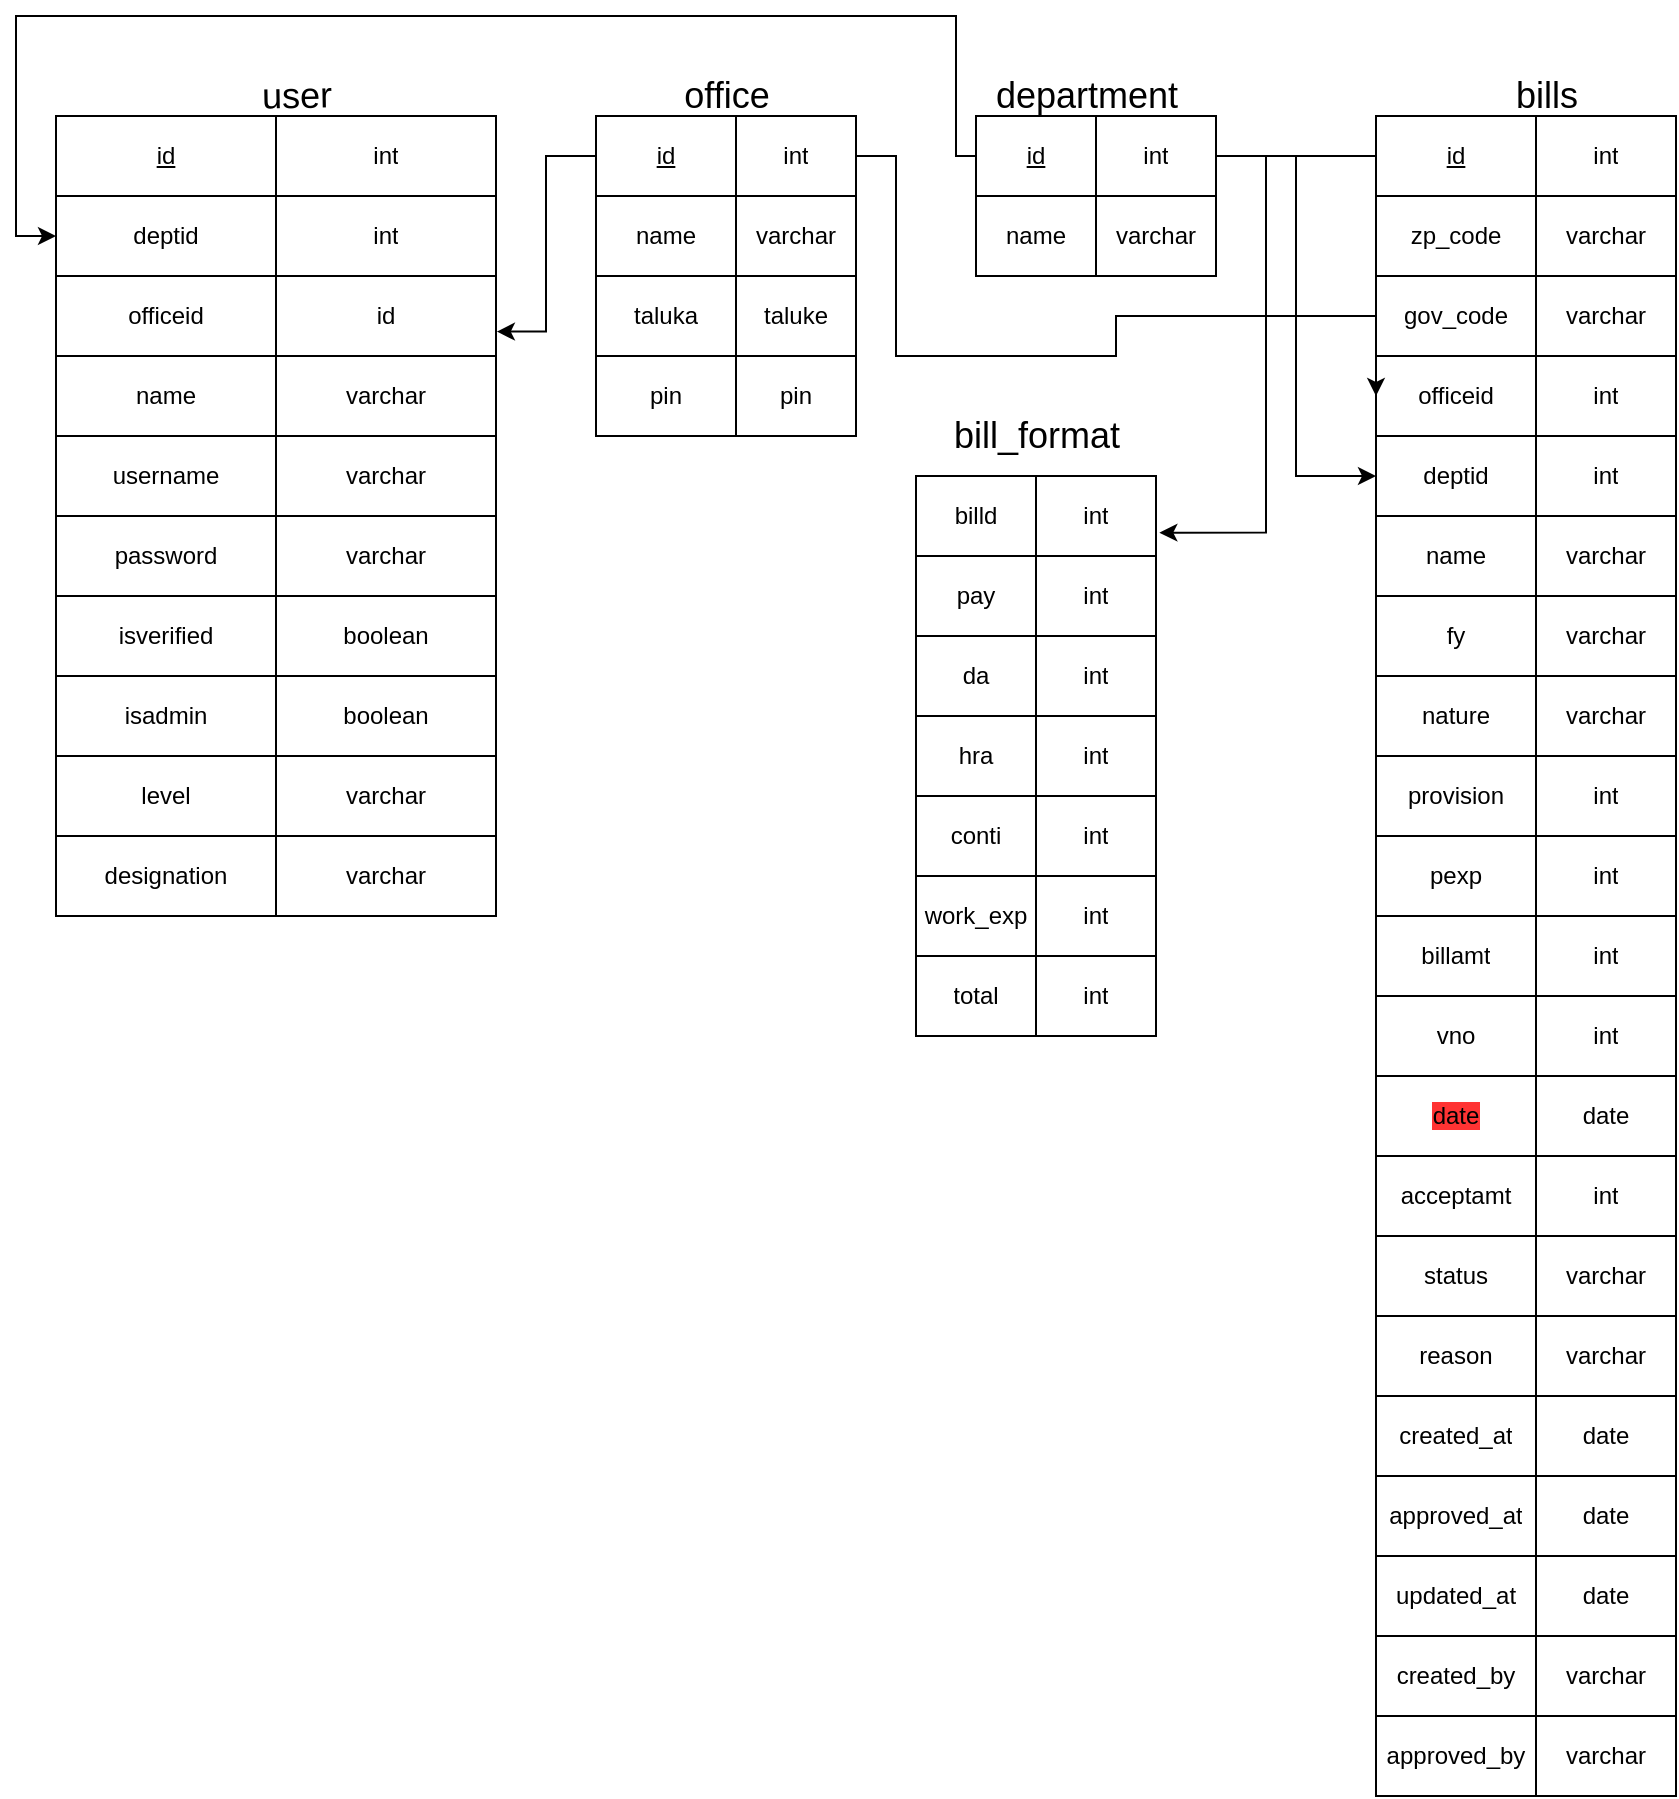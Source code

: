 <mxfile>
    <diagram id="YVSR95UpvwReCswUv3WG" name="Page-1">
        <mxGraphModel dx="1685" dy="1537" grid="1" gridSize="10" guides="1" tooltips="1" connect="1" arrows="1" fold="1" page="1" pageScale="1" pageWidth="850" pageHeight="1100" math="0" shadow="0">
            <root>
                <mxCell id="0"/>
                <mxCell id="1" parent="0"/>
                <mxCell id="zT0m9KXt71LDKq0_06r3-27" value="" style="shape=table;html=1;whiteSpace=wrap;startSize=0;container=1;collapsible=0;childLayout=tableLayout;" parent="1" vertex="1">
                    <mxGeometry x="20" y="-40" width="220" height="400" as="geometry"/>
                </mxCell>
                <mxCell id="zT0m9KXt71LDKq0_06r3-28" value="" style="shape=partialRectangle;html=1;whiteSpace=wrap;collapsible=0;dropTarget=0;pointerEvents=0;fillColor=none;top=0;left=0;bottom=0;right=0;points=[[0,0.5],[1,0.5]];portConstraint=eastwest;" parent="zT0m9KXt71LDKq0_06r3-27" vertex="1">
                    <mxGeometry width="220" height="40" as="geometry"/>
                </mxCell>
                <mxCell id="zT0m9KXt71LDKq0_06r3-29" value="&lt;font style=&quot;font-size: 12px&quot;&gt;&lt;u&gt;id&lt;/u&gt;&lt;/font&gt;" style="shape=partialRectangle;html=1;whiteSpace=wrap;connectable=0;overflow=hidden;fillColor=none;top=0;left=0;bottom=0;right=0;" parent="zT0m9KXt71LDKq0_06r3-28" vertex="1">
                    <mxGeometry width="110" height="40" as="geometry"/>
                </mxCell>
                <mxCell id="zT0m9KXt71LDKq0_06r3-30" value="int" style="shape=partialRectangle;html=1;whiteSpace=wrap;connectable=0;overflow=hidden;fillColor=none;top=0;left=0;bottom=0;right=0;" parent="zT0m9KXt71LDKq0_06r3-28" vertex="1">
                    <mxGeometry x="110" width="110" height="40" as="geometry"/>
                </mxCell>
                <mxCell id="zT0m9KXt71LDKq0_06r3-31" value="" style="shape=partialRectangle;html=1;whiteSpace=wrap;collapsible=0;dropTarget=0;pointerEvents=0;fillColor=none;top=0;left=0;bottom=0;right=0;points=[[0,0.5],[1,0.5]];portConstraint=eastwest;" parent="zT0m9KXt71LDKq0_06r3-27" vertex="1">
                    <mxGeometry y="40" width="220" height="40" as="geometry"/>
                </mxCell>
                <mxCell id="zT0m9KXt71LDKq0_06r3-32" value="deptid" style="shape=partialRectangle;html=1;whiteSpace=wrap;connectable=0;overflow=hidden;fillColor=none;top=0;left=0;bottom=0;right=0;" parent="zT0m9KXt71LDKq0_06r3-31" vertex="1">
                    <mxGeometry width="110" height="40" as="geometry"/>
                </mxCell>
                <mxCell id="zT0m9KXt71LDKq0_06r3-33" value="int" style="shape=partialRectangle;html=1;whiteSpace=wrap;connectable=0;overflow=hidden;fillColor=none;top=0;left=0;bottom=0;right=0;" parent="zT0m9KXt71LDKq0_06r3-31" vertex="1">
                    <mxGeometry x="110" width="110" height="40" as="geometry"/>
                </mxCell>
                <mxCell id="zT0m9KXt71LDKq0_06r3-34" value="" style="shape=partialRectangle;html=1;whiteSpace=wrap;collapsible=0;dropTarget=0;pointerEvents=0;fillColor=none;top=0;left=0;bottom=0;right=0;points=[[0,0.5],[1,0.5]];portConstraint=eastwest;" parent="zT0m9KXt71LDKq0_06r3-27" vertex="1">
                    <mxGeometry y="80" width="220" height="40" as="geometry"/>
                </mxCell>
                <mxCell id="zT0m9KXt71LDKq0_06r3-35" value="officeid" style="shape=partialRectangle;html=1;whiteSpace=wrap;connectable=0;overflow=hidden;fillColor=none;top=0;left=0;bottom=0;right=0;" parent="zT0m9KXt71LDKq0_06r3-34" vertex="1">
                    <mxGeometry width="110" height="40" as="geometry"/>
                </mxCell>
                <mxCell id="zT0m9KXt71LDKq0_06r3-36" value="id" style="shape=partialRectangle;html=1;whiteSpace=wrap;connectable=0;overflow=hidden;fillColor=none;top=0;left=0;bottom=0;right=0;" parent="zT0m9KXt71LDKq0_06r3-34" vertex="1">
                    <mxGeometry x="110" width="110" height="40" as="geometry"/>
                </mxCell>
                <mxCell id="zT0m9KXt71LDKq0_06r3-55" value="" style="shape=partialRectangle;html=1;whiteSpace=wrap;collapsible=0;dropTarget=0;pointerEvents=0;fillColor=none;top=0;left=0;bottom=0;right=0;points=[[0,0.5],[1,0.5]];portConstraint=eastwest;" parent="zT0m9KXt71LDKq0_06r3-27" vertex="1">
                    <mxGeometry y="120" width="220" height="40" as="geometry"/>
                </mxCell>
                <mxCell id="zT0m9KXt71LDKq0_06r3-56" value="name" style="shape=partialRectangle;html=1;whiteSpace=wrap;connectable=0;overflow=hidden;fillColor=none;top=0;left=0;bottom=0;right=0;" parent="zT0m9KXt71LDKq0_06r3-55" vertex="1">
                    <mxGeometry width="110" height="40" as="geometry"/>
                </mxCell>
                <mxCell id="zT0m9KXt71LDKq0_06r3-57" value="varchar" style="shape=partialRectangle;html=1;whiteSpace=wrap;connectable=0;overflow=hidden;fillColor=none;top=0;left=0;bottom=0;right=0;" parent="zT0m9KXt71LDKq0_06r3-55" vertex="1">
                    <mxGeometry x="110" width="110" height="40" as="geometry"/>
                </mxCell>
                <mxCell id="zT0m9KXt71LDKq0_06r3-37" value="" style="shape=partialRectangle;html=1;whiteSpace=wrap;collapsible=0;dropTarget=0;pointerEvents=0;fillColor=none;top=0;left=0;bottom=0;right=0;points=[[0,0.5],[1,0.5]];portConstraint=eastwest;" parent="zT0m9KXt71LDKq0_06r3-27" vertex="1">
                    <mxGeometry y="160" width="220" height="40" as="geometry"/>
                </mxCell>
                <mxCell id="zT0m9KXt71LDKq0_06r3-38" value="username" style="shape=partialRectangle;html=1;whiteSpace=wrap;connectable=0;overflow=hidden;fillColor=none;top=0;left=0;bottom=0;right=0;" parent="zT0m9KXt71LDKq0_06r3-37" vertex="1">
                    <mxGeometry width="110" height="40" as="geometry"/>
                </mxCell>
                <mxCell id="zT0m9KXt71LDKq0_06r3-39" value="varchar" style="shape=partialRectangle;html=1;whiteSpace=wrap;connectable=0;overflow=hidden;fillColor=none;top=0;left=0;bottom=0;right=0;" parent="zT0m9KXt71LDKq0_06r3-37" vertex="1">
                    <mxGeometry x="110" width="110" height="40" as="geometry"/>
                </mxCell>
                <mxCell id="zT0m9KXt71LDKq0_06r3-40" value="" style="shape=partialRectangle;html=1;whiteSpace=wrap;collapsible=0;dropTarget=0;pointerEvents=0;fillColor=none;top=0;left=0;bottom=0;right=0;points=[[0,0.5],[1,0.5]];portConstraint=eastwest;" parent="zT0m9KXt71LDKq0_06r3-27" vertex="1">
                    <mxGeometry y="200" width="220" height="40" as="geometry"/>
                </mxCell>
                <mxCell id="zT0m9KXt71LDKq0_06r3-41" value="password" style="shape=partialRectangle;html=1;whiteSpace=wrap;connectable=0;overflow=hidden;fillColor=none;top=0;left=0;bottom=0;right=0;" parent="zT0m9KXt71LDKq0_06r3-40" vertex="1">
                    <mxGeometry width="110" height="40" as="geometry"/>
                </mxCell>
                <mxCell id="zT0m9KXt71LDKq0_06r3-42" value="varchar" style="shape=partialRectangle;html=1;whiteSpace=wrap;connectable=0;overflow=hidden;fillColor=none;top=0;left=0;bottom=0;right=0;" parent="zT0m9KXt71LDKq0_06r3-40" vertex="1">
                    <mxGeometry x="110" width="110" height="40" as="geometry"/>
                </mxCell>
                <mxCell id="zT0m9KXt71LDKq0_06r3-43" value="" style="shape=partialRectangle;html=1;whiteSpace=wrap;collapsible=0;dropTarget=0;pointerEvents=0;fillColor=none;top=0;left=0;bottom=0;right=0;points=[[0,0.5],[1,0.5]];portConstraint=eastwest;" parent="zT0m9KXt71LDKq0_06r3-27" vertex="1">
                    <mxGeometry y="240" width="220" height="40" as="geometry"/>
                </mxCell>
                <mxCell id="zT0m9KXt71LDKq0_06r3-44" value="isverified" style="shape=partialRectangle;html=1;whiteSpace=wrap;connectable=0;overflow=hidden;fillColor=none;top=0;left=0;bottom=0;right=0;" parent="zT0m9KXt71LDKq0_06r3-43" vertex="1">
                    <mxGeometry width="110" height="40" as="geometry"/>
                </mxCell>
                <mxCell id="zT0m9KXt71LDKq0_06r3-45" value="boolean" style="shape=partialRectangle;html=1;whiteSpace=wrap;connectable=0;overflow=hidden;fillColor=none;top=0;left=0;bottom=0;right=0;" parent="zT0m9KXt71LDKq0_06r3-43" vertex="1">
                    <mxGeometry x="110" width="110" height="40" as="geometry"/>
                </mxCell>
                <mxCell id="zT0m9KXt71LDKq0_06r3-46" value="" style="shape=partialRectangle;html=1;whiteSpace=wrap;collapsible=0;dropTarget=0;pointerEvents=0;fillColor=none;top=0;left=0;bottom=0;right=0;points=[[0,0.5],[1,0.5]];portConstraint=eastwest;" parent="zT0m9KXt71LDKq0_06r3-27" vertex="1">
                    <mxGeometry y="280" width="220" height="40" as="geometry"/>
                </mxCell>
                <mxCell id="zT0m9KXt71LDKq0_06r3-47" value="isadmin" style="shape=partialRectangle;html=1;whiteSpace=wrap;connectable=0;overflow=hidden;fillColor=none;top=0;left=0;bottom=0;right=0;" parent="zT0m9KXt71LDKq0_06r3-46" vertex="1">
                    <mxGeometry width="110" height="40" as="geometry"/>
                </mxCell>
                <mxCell id="zT0m9KXt71LDKq0_06r3-48" value="boolean" style="shape=partialRectangle;html=1;whiteSpace=wrap;connectable=0;overflow=hidden;fillColor=none;top=0;left=0;bottom=0;right=0;" parent="zT0m9KXt71LDKq0_06r3-46" vertex="1">
                    <mxGeometry x="110" width="110" height="40" as="geometry"/>
                </mxCell>
                <mxCell id="zT0m9KXt71LDKq0_06r3-49" value="" style="shape=partialRectangle;html=1;whiteSpace=wrap;collapsible=0;dropTarget=0;pointerEvents=0;fillColor=none;top=0;left=0;bottom=0;right=0;points=[[0,0.5],[1,0.5]];portConstraint=eastwest;" parent="zT0m9KXt71LDKq0_06r3-27" vertex="1">
                    <mxGeometry y="320" width="220" height="40" as="geometry"/>
                </mxCell>
                <mxCell id="zT0m9KXt71LDKq0_06r3-50" value="level" style="shape=partialRectangle;html=1;whiteSpace=wrap;connectable=0;overflow=hidden;fillColor=none;top=0;left=0;bottom=0;right=0;" parent="zT0m9KXt71LDKq0_06r3-49" vertex="1">
                    <mxGeometry width="110" height="40" as="geometry"/>
                </mxCell>
                <mxCell id="zT0m9KXt71LDKq0_06r3-51" value="varchar" style="shape=partialRectangle;html=1;whiteSpace=wrap;connectable=0;overflow=hidden;fillColor=none;top=0;left=0;bottom=0;right=0;" parent="zT0m9KXt71LDKq0_06r3-49" vertex="1">
                    <mxGeometry x="110" width="110" height="40" as="geometry"/>
                </mxCell>
                <mxCell id="zT0m9KXt71LDKq0_06r3-52" value="" style="shape=partialRectangle;html=1;whiteSpace=wrap;collapsible=0;dropTarget=0;pointerEvents=0;fillColor=none;top=0;left=0;bottom=0;right=0;points=[[0,0.5],[1,0.5]];portConstraint=eastwest;" parent="zT0m9KXt71LDKq0_06r3-27" vertex="1">
                    <mxGeometry y="360" width="220" height="40" as="geometry"/>
                </mxCell>
                <mxCell id="zT0m9KXt71LDKq0_06r3-53" value="designation" style="shape=partialRectangle;html=1;whiteSpace=wrap;connectable=0;overflow=hidden;fillColor=none;top=0;left=0;bottom=0;right=0;" parent="zT0m9KXt71LDKq0_06r3-52" vertex="1">
                    <mxGeometry width="110" height="40" as="geometry"/>
                </mxCell>
                <mxCell id="zT0m9KXt71LDKq0_06r3-54" value="varchar" style="shape=partialRectangle;html=1;whiteSpace=wrap;connectable=0;overflow=hidden;fillColor=none;top=0;left=0;bottom=0;right=0;" parent="zT0m9KXt71LDKq0_06r3-52" vertex="1">
                    <mxGeometry x="110" width="110" height="40" as="geometry"/>
                </mxCell>
                <mxCell id="zT0m9KXt71LDKq0_06r3-64" value="&lt;font style=&quot;font-size: 18px&quot;&gt;user&lt;/font&gt;" style="text;html=1;align=center;verticalAlign=middle;resizable=0;points=[];autosize=1;strokeColor=none;rotation=-1;" parent="1" vertex="1">
                    <mxGeometry x="115" y="-60" width="50" height="20" as="geometry"/>
                </mxCell>
                <mxCell id="zT0m9KXt71LDKq0_06r3-66" value="" style="shape=table;html=1;whiteSpace=wrap;startSize=0;container=1;collapsible=0;childLayout=tableLayout;" parent="1" vertex="1">
                    <mxGeometry x="290" y="-40" width="130" height="160" as="geometry"/>
                </mxCell>
                <mxCell id="zT0m9KXt71LDKq0_06r3-67" value="" style="shape=partialRectangle;html=1;whiteSpace=wrap;collapsible=0;dropTarget=0;pointerEvents=0;fillColor=none;top=0;left=0;bottom=0;right=0;points=[[0,0.5],[1,0.5]];portConstraint=eastwest;" parent="zT0m9KXt71LDKq0_06r3-66" vertex="1">
                    <mxGeometry width="130" height="40" as="geometry"/>
                </mxCell>
                <mxCell id="zT0m9KXt71LDKq0_06r3-68" value="&lt;u&gt;id&lt;/u&gt;" style="shape=partialRectangle;html=1;whiteSpace=wrap;connectable=0;overflow=hidden;fillColor=none;top=0;left=0;bottom=0;right=0;" parent="zT0m9KXt71LDKq0_06r3-67" vertex="1">
                    <mxGeometry width="70" height="40" as="geometry"/>
                </mxCell>
                <mxCell id="zT0m9KXt71LDKq0_06r3-69" value="int" style="shape=partialRectangle;html=1;whiteSpace=wrap;connectable=0;overflow=hidden;fillColor=none;top=0;left=0;bottom=0;right=0;" parent="zT0m9KXt71LDKq0_06r3-67" vertex="1">
                    <mxGeometry x="70" width="60" height="40" as="geometry"/>
                </mxCell>
                <mxCell id="zT0m9KXt71LDKq0_06r3-70" value="" style="shape=partialRectangle;html=1;whiteSpace=wrap;collapsible=0;dropTarget=0;pointerEvents=0;fillColor=none;top=0;left=0;bottom=0;right=0;points=[[0,0.5],[1,0.5]];portConstraint=eastwest;" parent="zT0m9KXt71LDKq0_06r3-66" vertex="1">
                    <mxGeometry y="40" width="130" height="40" as="geometry"/>
                </mxCell>
                <mxCell id="zT0m9KXt71LDKq0_06r3-71" value="name" style="shape=partialRectangle;html=1;whiteSpace=wrap;connectable=0;overflow=hidden;fillColor=none;top=0;left=0;bottom=0;right=0;" parent="zT0m9KXt71LDKq0_06r3-70" vertex="1">
                    <mxGeometry width="70" height="40" as="geometry"/>
                </mxCell>
                <mxCell id="zT0m9KXt71LDKq0_06r3-72" value="varchar" style="shape=partialRectangle;html=1;whiteSpace=wrap;connectable=0;overflow=hidden;fillColor=none;top=0;left=0;bottom=0;right=0;" parent="zT0m9KXt71LDKq0_06r3-70" vertex="1">
                    <mxGeometry x="70" width="60" height="40" as="geometry"/>
                </mxCell>
                <mxCell id="zT0m9KXt71LDKq0_06r3-73" value="" style="shape=partialRectangle;html=1;whiteSpace=wrap;collapsible=0;dropTarget=0;pointerEvents=0;fillColor=none;top=0;left=0;bottom=0;right=0;points=[[0,0.5],[1,0.5]];portConstraint=eastwest;" parent="zT0m9KXt71LDKq0_06r3-66" vertex="1">
                    <mxGeometry y="80" width="130" height="40" as="geometry"/>
                </mxCell>
                <mxCell id="zT0m9KXt71LDKq0_06r3-74" value="taluka" style="shape=partialRectangle;html=1;whiteSpace=wrap;connectable=0;overflow=hidden;fillColor=none;top=0;left=0;bottom=0;right=0;" parent="zT0m9KXt71LDKq0_06r3-73" vertex="1">
                    <mxGeometry width="70" height="40" as="geometry"/>
                </mxCell>
                <mxCell id="zT0m9KXt71LDKq0_06r3-75" value="taluke" style="shape=partialRectangle;html=1;whiteSpace=wrap;connectable=0;overflow=hidden;fillColor=none;top=0;left=0;bottom=0;right=0;" parent="zT0m9KXt71LDKq0_06r3-73" vertex="1">
                    <mxGeometry x="70" width="60" height="40" as="geometry"/>
                </mxCell>
                <mxCell id="zT0m9KXt71LDKq0_06r3-76" value="" style="shape=partialRectangle;html=1;whiteSpace=wrap;collapsible=0;dropTarget=0;pointerEvents=0;fillColor=none;top=0;left=0;bottom=0;right=0;points=[[0,0.5],[1,0.5]];portConstraint=eastwest;" parent="zT0m9KXt71LDKq0_06r3-66" vertex="1">
                    <mxGeometry y="120" width="130" height="40" as="geometry"/>
                </mxCell>
                <mxCell id="zT0m9KXt71LDKq0_06r3-77" value="pin" style="shape=partialRectangle;html=1;whiteSpace=wrap;connectable=0;overflow=hidden;fillColor=none;top=0;left=0;bottom=0;right=0;" parent="zT0m9KXt71LDKq0_06r3-76" vertex="1">
                    <mxGeometry width="70" height="40" as="geometry"/>
                </mxCell>
                <mxCell id="zT0m9KXt71LDKq0_06r3-78" value="pin" style="shape=partialRectangle;html=1;whiteSpace=wrap;connectable=0;overflow=hidden;fillColor=none;top=0;left=0;bottom=0;right=0;" parent="zT0m9KXt71LDKq0_06r3-76" vertex="1">
                    <mxGeometry x="70" width="60" height="40" as="geometry"/>
                </mxCell>
                <mxCell id="zT0m9KXt71LDKq0_06r3-79" value="&lt;font style=&quot;font-size: 18px&quot;&gt;office&lt;/font&gt;" style="text;html=1;align=center;verticalAlign=middle;resizable=0;points=[];autosize=1;strokeColor=none;" parent="1" vertex="1">
                    <mxGeometry x="325" y="-60" width="60" height="20" as="geometry"/>
                </mxCell>
                <mxCell id="zT0m9KXt71LDKq0_06r3-80" value="" style="shape=table;html=1;whiteSpace=wrap;startSize=0;container=1;collapsible=0;childLayout=tableLayout;" parent="1" vertex="1">
                    <mxGeometry x="480" y="-40" width="120" height="80" as="geometry"/>
                </mxCell>
                <mxCell id="zT0m9KXt71LDKq0_06r3-81" value="" style="shape=partialRectangle;html=1;whiteSpace=wrap;collapsible=0;dropTarget=0;pointerEvents=0;fillColor=none;top=0;left=0;bottom=0;right=0;points=[[0,0.5],[1,0.5]];portConstraint=eastwest;" parent="zT0m9KXt71LDKq0_06r3-80" vertex="1">
                    <mxGeometry width="120" height="40" as="geometry"/>
                </mxCell>
                <mxCell id="zT0m9KXt71LDKq0_06r3-82" value="&lt;u&gt;id&lt;/u&gt;" style="shape=partialRectangle;html=1;whiteSpace=wrap;connectable=0;overflow=hidden;fillColor=none;top=0;left=0;bottom=0;right=0;" parent="zT0m9KXt71LDKq0_06r3-81" vertex="1">
                    <mxGeometry width="60" height="40" as="geometry"/>
                </mxCell>
                <mxCell id="zT0m9KXt71LDKq0_06r3-83" value="int" style="shape=partialRectangle;html=1;whiteSpace=wrap;connectable=0;overflow=hidden;fillColor=none;top=0;left=0;bottom=0;right=0;" parent="zT0m9KXt71LDKq0_06r3-81" vertex="1">
                    <mxGeometry x="60" width="60" height="40" as="geometry"/>
                </mxCell>
                <mxCell id="zT0m9KXt71LDKq0_06r3-84" value="" style="shape=partialRectangle;html=1;whiteSpace=wrap;collapsible=0;dropTarget=0;pointerEvents=0;fillColor=none;top=0;left=0;bottom=0;right=0;points=[[0,0.5],[1,0.5]];portConstraint=eastwest;" parent="zT0m9KXt71LDKq0_06r3-80" vertex="1">
                    <mxGeometry y="40" width="120" height="40" as="geometry"/>
                </mxCell>
                <mxCell id="zT0m9KXt71LDKq0_06r3-85" value="name" style="shape=partialRectangle;html=1;whiteSpace=wrap;connectable=0;overflow=hidden;fillColor=none;top=0;left=0;bottom=0;right=0;" parent="zT0m9KXt71LDKq0_06r3-84" vertex="1">
                    <mxGeometry width="60" height="40" as="geometry"/>
                </mxCell>
                <mxCell id="zT0m9KXt71LDKq0_06r3-86" value="varchar" style="shape=partialRectangle;html=1;whiteSpace=wrap;connectable=0;overflow=hidden;fillColor=none;top=0;left=0;bottom=0;right=0;" parent="zT0m9KXt71LDKq0_06r3-84" vertex="1">
                    <mxGeometry x="60" width="60" height="40" as="geometry"/>
                </mxCell>
                <mxCell id="zT0m9KXt71LDKq0_06r3-93" value="&lt;font style=&quot;font-size: 18px&quot;&gt;department&lt;/font&gt;" style="text;html=1;align=center;verticalAlign=middle;resizable=0;points=[];autosize=1;strokeColor=none;" parent="1" vertex="1">
                    <mxGeometry x="480" y="-60" width="110" height="20" as="geometry"/>
                </mxCell>
                <mxCell id="zT0m9KXt71LDKq0_06r3-94" value="" style="shape=table;html=1;whiteSpace=wrap;startSize=0;container=1;collapsible=0;childLayout=tableLayout;" parent="1" vertex="1">
                    <mxGeometry x="680" y="-40" width="150" height="840" as="geometry"/>
                </mxCell>
                <mxCell id="zT0m9KXt71LDKq0_06r3-95" value="" style="shape=partialRectangle;html=1;whiteSpace=wrap;collapsible=0;dropTarget=0;pointerEvents=0;fillColor=none;top=0;left=0;bottom=0;right=0;points=[[0,0.5],[1,0.5]];portConstraint=eastwest;" parent="zT0m9KXt71LDKq0_06r3-94" vertex="1">
                    <mxGeometry width="150" height="40" as="geometry"/>
                </mxCell>
                <mxCell id="zT0m9KXt71LDKq0_06r3-96" value="&lt;u&gt;id&lt;/u&gt;" style="shape=partialRectangle;html=1;whiteSpace=wrap;connectable=0;overflow=hidden;fillColor=none;top=0;left=0;bottom=0;right=0;" parent="zT0m9KXt71LDKq0_06r3-95" vertex="1">
                    <mxGeometry width="80" height="40" as="geometry"/>
                </mxCell>
                <mxCell id="zT0m9KXt71LDKq0_06r3-97" value="int" style="shape=partialRectangle;html=1;whiteSpace=wrap;connectable=0;overflow=hidden;fillColor=none;top=0;left=0;bottom=0;right=0;" parent="zT0m9KXt71LDKq0_06r3-95" vertex="1">
                    <mxGeometry x="80" width="70" height="40" as="geometry"/>
                </mxCell>
                <mxCell id="2" value="" style="shape=partialRectangle;html=1;whiteSpace=wrap;collapsible=0;dropTarget=0;pointerEvents=0;fillColor=none;top=0;left=0;bottom=0;right=0;points=[[0,0.5],[1,0.5]];portConstraint=eastwest;" vertex="1" parent="zT0m9KXt71LDKq0_06r3-94">
                    <mxGeometry y="40" width="150" height="40" as="geometry"/>
                </mxCell>
                <mxCell id="3" value="zp_code" style="shape=partialRectangle;html=1;whiteSpace=wrap;connectable=0;overflow=hidden;fillColor=none;top=0;left=0;bottom=0;right=0;" vertex="1" parent="2">
                    <mxGeometry width="80" height="40" as="geometry"/>
                </mxCell>
                <mxCell id="4" value="varchar" style="shape=partialRectangle;html=1;whiteSpace=wrap;connectable=0;overflow=hidden;fillColor=none;top=0;left=0;bottom=0;right=0;" vertex="1" parent="2">
                    <mxGeometry x="80" width="70" height="40" as="geometry"/>
                </mxCell>
                <mxCell id="5" value="" style="shape=partialRectangle;html=1;whiteSpace=wrap;collapsible=0;dropTarget=0;pointerEvents=0;fillColor=none;top=0;left=0;bottom=0;right=0;points=[[0,0.5],[1,0.5]];portConstraint=eastwest;" vertex="1" parent="zT0m9KXt71LDKq0_06r3-94">
                    <mxGeometry y="80" width="150" height="40" as="geometry"/>
                </mxCell>
                <mxCell id="6" value="gov_code" style="shape=partialRectangle;html=1;whiteSpace=wrap;connectable=0;overflow=hidden;fillColor=none;top=0;left=0;bottom=0;right=0;" vertex="1" parent="5">
                    <mxGeometry width="80" height="40" as="geometry"/>
                </mxCell>
                <mxCell id="7" value="varchar" style="shape=partialRectangle;html=1;whiteSpace=wrap;connectable=0;overflow=hidden;fillColor=none;top=0;left=0;bottom=0;right=0;" vertex="1" parent="5">
                    <mxGeometry x="80" width="70" height="40" as="geometry"/>
                </mxCell>
                <mxCell id="zT0m9KXt71LDKq0_06r3-98" value="" style="shape=partialRectangle;html=1;whiteSpace=wrap;collapsible=0;dropTarget=0;pointerEvents=0;fillColor=none;top=0;left=0;bottom=0;right=0;points=[[0,0.5],[1,0.5]];portConstraint=eastwest;" parent="zT0m9KXt71LDKq0_06r3-94" vertex="1">
                    <mxGeometry y="120" width="150" height="40" as="geometry"/>
                </mxCell>
                <mxCell id="zT0m9KXt71LDKq0_06r3-99" value="officeid" style="shape=partialRectangle;html=1;whiteSpace=wrap;connectable=0;overflow=hidden;fillColor=none;top=0;left=0;bottom=0;right=0;" parent="zT0m9KXt71LDKq0_06r3-98" vertex="1">
                    <mxGeometry width="80" height="40" as="geometry"/>
                </mxCell>
                <mxCell id="zT0m9KXt71LDKq0_06r3-100" value="int" style="shape=partialRectangle;html=1;whiteSpace=wrap;connectable=0;overflow=hidden;fillColor=none;top=0;left=0;bottom=0;right=0;" parent="zT0m9KXt71LDKq0_06r3-98" vertex="1">
                    <mxGeometry x="80" width="70" height="40" as="geometry"/>
                </mxCell>
                <mxCell id="zT0m9KXt71LDKq0_06r3-101" value="" style="shape=partialRectangle;html=1;whiteSpace=wrap;collapsible=0;dropTarget=0;pointerEvents=0;fillColor=none;top=0;left=0;bottom=0;right=0;points=[[0,0.5],[1,0.5]];portConstraint=eastwest;" parent="zT0m9KXt71LDKq0_06r3-94" vertex="1">
                    <mxGeometry y="160" width="150" height="40" as="geometry"/>
                </mxCell>
                <mxCell id="zT0m9KXt71LDKq0_06r3-102" value="deptid" style="shape=partialRectangle;html=1;whiteSpace=wrap;connectable=0;overflow=hidden;fillColor=none;top=0;left=0;bottom=0;right=0;" parent="zT0m9KXt71LDKq0_06r3-101" vertex="1">
                    <mxGeometry width="80" height="40" as="geometry"/>
                </mxCell>
                <mxCell id="zT0m9KXt71LDKq0_06r3-103" value="int" style="shape=partialRectangle;html=1;whiteSpace=wrap;connectable=0;overflow=hidden;fillColor=none;top=0;left=0;bottom=0;right=0;" parent="zT0m9KXt71LDKq0_06r3-101" vertex="1">
                    <mxGeometry x="80" width="70" height="40" as="geometry"/>
                </mxCell>
                <mxCell id="zT0m9KXt71LDKq0_06r3-104" value="" style="shape=partialRectangle;html=1;whiteSpace=wrap;collapsible=0;dropTarget=0;pointerEvents=0;fillColor=none;top=0;left=0;bottom=0;right=0;points=[[0,0.5],[1,0.5]];portConstraint=eastwest;" parent="zT0m9KXt71LDKq0_06r3-94" vertex="1">
                    <mxGeometry y="200" width="150" height="40" as="geometry"/>
                </mxCell>
                <mxCell id="zT0m9KXt71LDKq0_06r3-105" value="name" style="shape=partialRectangle;html=1;whiteSpace=wrap;connectable=0;overflow=hidden;fillColor=none;top=0;left=0;bottom=0;right=0;" parent="zT0m9KXt71LDKq0_06r3-104" vertex="1">
                    <mxGeometry width="80" height="40" as="geometry"/>
                </mxCell>
                <mxCell id="zT0m9KXt71LDKq0_06r3-106" value="varchar" style="shape=partialRectangle;html=1;whiteSpace=wrap;connectable=0;overflow=hidden;fillColor=none;top=0;left=0;bottom=0;right=0;" parent="zT0m9KXt71LDKq0_06r3-104" vertex="1">
                    <mxGeometry x="80" width="70" height="40" as="geometry"/>
                </mxCell>
                <mxCell id="zT0m9KXt71LDKq0_06r3-107" value="" style="shape=partialRectangle;html=1;whiteSpace=wrap;collapsible=0;dropTarget=0;pointerEvents=0;fillColor=none;top=0;left=0;bottom=0;right=0;points=[[0,0.5],[1,0.5]];portConstraint=eastwest;" parent="zT0m9KXt71LDKq0_06r3-94" vertex="1">
                    <mxGeometry y="240" width="150" height="40" as="geometry"/>
                </mxCell>
                <mxCell id="zT0m9KXt71LDKq0_06r3-108" value="fy" style="shape=partialRectangle;html=1;whiteSpace=wrap;connectable=0;overflow=hidden;fillColor=none;top=0;left=0;bottom=0;right=0;" parent="zT0m9KXt71LDKq0_06r3-107" vertex="1">
                    <mxGeometry width="80" height="40" as="geometry"/>
                </mxCell>
                <mxCell id="zT0m9KXt71LDKq0_06r3-109" value="varchar" style="shape=partialRectangle;html=1;whiteSpace=wrap;connectable=0;overflow=hidden;fillColor=none;top=0;left=0;bottom=0;right=0;" parent="zT0m9KXt71LDKq0_06r3-107" vertex="1">
                    <mxGeometry x="80" width="70" height="40" as="geometry"/>
                </mxCell>
                <mxCell id="zT0m9KXt71LDKq0_06r3-110" value="" style="shape=partialRectangle;html=1;whiteSpace=wrap;collapsible=0;dropTarget=0;pointerEvents=0;fillColor=none;top=0;left=0;bottom=0;right=0;points=[[0,0.5],[1,0.5]];portConstraint=eastwest;" parent="zT0m9KXt71LDKq0_06r3-94" vertex="1">
                    <mxGeometry y="280" width="150" height="40" as="geometry"/>
                </mxCell>
                <mxCell id="zT0m9KXt71LDKq0_06r3-111" value="nature" style="shape=partialRectangle;html=1;whiteSpace=wrap;connectable=0;overflow=hidden;fillColor=none;top=0;left=0;bottom=0;right=0;" parent="zT0m9KXt71LDKq0_06r3-110" vertex="1">
                    <mxGeometry width="80" height="40" as="geometry"/>
                </mxCell>
                <mxCell id="zT0m9KXt71LDKq0_06r3-112" value="varchar" style="shape=partialRectangle;html=1;whiteSpace=wrap;connectable=0;overflow=hidden;fillColor=none;top=0;left=0;bottom=0;right=0;" parent="zT0m9KXt71LDKq0_06r3-110" vertex="1">
                    <mxGeometry x="80" width="70" height="40" as="geometry"/>
                </mxCell>
                <mxCell id="zT0m9KXt71LDKq0_06r3-116" value="" style="shape=partialRectangle;html=1;whiteSpace=wrap;collapsible=0;dropTarget=0;pointerEvents=0;fillColor=none;top=0;left=0;bottom=0;right=0;points=[[0,0.5],[1,0.5]];portConstraint=eastwest;" parent="zT0m9KXt71LDKq0_06r3-94" vertex="1">
                    <mxGeometry y="320" width="150" height="40" as="geometry"/>
                </mxCell>
                <UserObject label="provision" tooltip="ask how to enter amt like 10cr or whole amt" id="zT0m9KXt71LDKq0_06r3-117">
                    <mxCell style="shape=partialRectangle;html=1;whiteSpace=wrap;connectable=0;overflow=hidden;fillColor=none;top=0;left=0;bottom=0;right=0;" parent="zT0m9KXt71LDKq0_06r3-116" vertex="1">
                        <mxGeometry width="80" height="40" as="geometry"/>
                    </mxCell>
                </UserObject>
                <mxCell id="zT0m9KXt71LDKq0_06r3-118" value="int" style="shape=partialRectangle;html=1;whiteSpace=wrap;connectable=0;overflow=hidden;fillColor=none;top=0;left=0;bottom=0;right=0;" parent="zT0m9KXt71LDKq0_06r3-116" vertex="1">
                    <mxGeometry x="80" width="70" height="40" as="geometry"/>
                </mxCell>
                <mxCell id="zT0m9KXt71LDKq0_06r3-119" value="" style="shape=partialRectangle;html=1;whiteSpace=wrap;collapsible=0;dropTarget=0;pointerEvents=0;fillColor=none;top=0;left=0;bottom=0;right=0;points=[[0,0.5],[1,0.5]];portConstraint=eastwest;" parent="zT0m9KXt71LDKq0_06r3-94" vertex="1">
                    <mxGeometry y="360" width="150" height="40" as="geometry"/>
                </mxCell>
                <mxCell id="zT0m9KXt71LDKq0_06r3-120" value="pexp" style="shape=partialRectangle;html=1;whiteSpace=wrap;connectable=0;overflow=hidden;fillColor=none;top=0;left=0;bottom=0;right=0;" parent="zT0m9KXt71LDKq0_06r3-119" vertex="1">
                    <mxGeometry width="80" height="40" as="geometry"/>
                </mxCell>
                <mxCell id="zT0m9KXt71LDKq0_06r3-121" value="int" style="shape=partialRectangle;html=1;whiteSpace=wrap;connectable=0;overflow=hidden;fillColor=none;top=0;left=0;bottom=0;right=0;" parent="zT0m9KXt71LDKq0_06r3-119" vertex="1">
                    <mxGeometry x="80" width="70" height="40" as="geometry"/>
                </mxCell>
                <mxCell id="zT0m9KXt71LDKq0_06r3-122" value="" style="shape=partialRectangle;html=1;whiteSpace=wrap;collapsible=0;dropTarget=0;pointerEvents=0;fillColor=none;top=0;left=0;bottom=0;right=0;points=[[0,0.5],[1,0.5]];portConstraint=eastwest;" parent="zT0m9KXt71LDKq0_06r3-94" vertex="1">
                    <mxGeometry y="400" width="150" height="40" as="geometry"/>
                </mxCell>
                <UserObject label="billamt" tooltip="meaning" id="zT0m9KXt71LDKq0_06r3-123">
                    <mxCell style="shape=partialRectangle;html=1;whiteSpace=wrap;connectable=0;overflow=hidden;fillColor=none;top=0;left=0;bottom=0;right=0;" parent="zT0m9KXt71LDKq0_06r3-122" vertex="1">
                        <mxGeometry width="80" height="40" as="geometry"/>
                    </mxCell>
                </UserObject>
                <mxCell id="zT0m9KXt71LDKq0_06r3-124" value="int" style="shape=partialRectangle;html=1;whiteSpace=wrap;connectable=0;overflow=hidden;fillColor=none;top=0;left=0;bottom=0;right=0;" parent="zT0m9KXt71LDKq0_06r3-122" vertex="1">
                    <mxGeometry x="80" width="70" height="40" as="geometry"/>
                </mxCell>
                <mxCell id="zT0m9KXt71LDKq0_06r3-128" value="" style="shape=partialRectangle;html=1;whiteSpace=wrap;collapsible=0;dropTarget=0;pointerEvents=0;fillColor=none;top=0;left=0;bottom=0;right=0;points=[[0,0.5],[1,0.5]];portConstraint=eastwest;" parent="zT0m9KXt71LDKq0_06r3-94" vertex="1">
                    <mxGeometry y="440" width="150" height="40" as="geometry"/>
                </mxCell>
                <mxCell id="zT0m9KXt71LDKq0_06r3-129" value="vno" style="shape=partialRectangle;html=1;whiteSpace=wrap;connectable=0;overflow=hidden;fillColor=none;top=0;left=0;bottom=0;right=0;" parent="zT0m9KXt71LDKq0_06r3-128" vertex="1">
                    <mxGeometry width="80" height="40" as="geometry"/>
                </mxCell>
                <mxCell id="zT0m9KXt71LDKq0_06r3-130" value="int" style="shape=partialRectangle;html=1;whiteSpace=wrap;connectable=0;overflow=hidden;fillColor=none;top=0;left=0;bottom=0;right=0;" parent="zT0m9KXt71LDKq0_06r3-128" vertex="1">
                    <mxGeometry x="80" width="70" height="40" as="geometry"/>
                </mxCell>
                <mxCell id="zT0m9KXt71LDKq0_06r3-131" value="" style="shape=partialRectangle;html=1;whiteSpace=wrap;collapsible=0;dropTarget=0;pointerEvents=0;fillColor=none;top=0;left=0;bottom=0;right=0;points=[[0,0.5],[1,0.5]];portConstraint=eastwest;" parent="zT0m9KXt71LDKq0_06r3-94" vertex="1">
                    <mxGeometry y="480" width="150" height="40" as="geometry"/>
                </mxCell>
                <UserObject label="&lt;span style=&quot;background-color: rgb(255 , 51 , 51)&quot;&gt;date&lt;/span&gt;" tooltip="what is it after approval entry field" id="zT0m9KXt71LDKq0_06r3-132">
                    <mxCell style="shape=partialRectangle;html=1;whiteSpace=wrap;connectable=0;overflow=hidden;fillColor=none;top=0;left=0;bottom=0;right=0;" parent="zT0m9KXt71LDKq0_06r3-131" vertex="1">
                        <mxGeometry width="80" height="40" as="geometry"/>
                    </mxCell>
                </UserObject>
                <mxCell id="zT0m9KXt71LDKq0_06r3-133" value="date" style="shape=partialRectangle;html=1;whiteSpace=wrap;connectable=0;overflow=hidden;fillColor=none;top=0;left=0;bottom=0;right=0;" parent="zT0m9KXt71LDKq0_06r3-131" vertex="1">
                    <mxGeometry x="80" width="70" height="40" as="geometry"/>
                </mxCell>
                <mxCell id="zT0m9KXt71LDKq0_06r3-134" value="" style="shape=partialRectangle;html=1;whiteSpace=wrap;collapsible=0;dropTarget=0;pointerEvents=0;fillColor=none;top=0;left=0;bottom=0;right=0;points=[[0,0.5],[1,0.5]];portConstraint=eastwest;" parent="zT0m9KXt71LDKq0_06r3-94" vertex="1">
                    <mxGeometry y="520" width="150" height="40" as="geometry"/>
                </mxCell>
                <mxCell id="zT0m9KXt71LDKq0_06r3-135" value="acceptamt" style="shape=partialRectangle;html=1;whiteSpace=wrap;connectable=0;overflow=hidden;fillColor=none;top=0;left=0;bottom=0;right=0;" parent="zT0m9KXt71LDKq0_06r3-134" vertex="1">
                    <mxGeometry width="80" height="40" as="geometry"/>
                </mxCell>
                <mxCell id="zT0m9KXt71LDKq0_06r3-136" value="int" style="shape=partialRectangle;html=1;whiteSpace=wrap;connectable=0;overflow=hidden;fillColor=none;top=0;left=0;bottom=0;right=0;" parent="zT0m9KXt71LDKq0_06r3-134" vertex="1">
                    <mxGeometry x="80" width="70" height="40" as="geometry"/>
                </mxCell>
                <mxCell id="zT0m9KXt71LDKq0_06r3-137" value="" style="shape=partialRectangle;html=1;whiteSpace=wrap;collapsible=0;dropTarget=0;pointerEvents=0;fillColor=none;top=0;left=0;bottom=0;right=0;points=[[0,0.5],[1,0.5]];portConstraint=eastwest;" parent="zT0m9KXt71LDKq0_06r3-94" vertex="1">
                    <mxGeometry y="560" width="150" height="40" as="geometry"/>
                </mxCell>
                <mxCell id="zT0m9KXt71LDKq0_06r3-138" value="status" style="shape=partialRectangle;html=1;whiteSpace=wrap;connectable=0;overflow=hidden;fillColor=none;top=0;left=0;bottom=0;right=0;" parent="zT0m9KXt71LDKq0_06r3-137" vertex="1">
                    <mxGeometry width="80" height="40" as="geometry"/>
                </mxCell>
                <mxCell id="zT0m9KXt71LDKq0_06r3-139" value="varchar" style="shape=partialRectangle;html=1;whiteSpace=wrap;connectable=0;overflow=hidden;fillColor=none;top=0;left=0;bottom=0;right=0;" parent="zT0m9KXt71LDKq0_06r3-137" vertex="1">
                    <mxGeometry x="80" width="70" height="40" as="geometry"/>
                </mxCell>
                <mxCell id="zT0m9KXt71LDKq0_06r3-140" value="" style="shape=partialRectangle;html=1;whiteSpace=wrap;collapsible=0;dropTarget=0;pointerEvents=0;fillColor=none;top=0;left=0;bottom=0;right=0;points=[[0,0.5],[1,0.5]];portConstraint=eastwest;" parent="zT0m9KXt71LDKq0_06r3-94" vertex="1">
                    <mxGeometry y="600" width="150" height="40" as="geometry"/>
                </mxCell>
                <mxCell id="zT0m9KXt71LDKq0_06r3-141" value="reason" style="shape=partialRectangle;html=1;whiteSpace=wrap;connectable=0;overflow=hidden;fillColor=none;top=0;left=0;bottom=0;right=0;" parent="zT0m9KXt71LDKq0_06r3-140" vertex="1">
                    <mxGeometry width="80" height="40" as="geometry"/>
                </mxCell>
                <mxCell id="zT0m9KXt71LDKq0_06r3-142" value="varchar" style="shape=partialRectangle;html=1;whiteSpace=wrap;connectable=0;overflow=hidden;fillColor=none;top=0;left=0;bottom=0;right=0;" parent="zT0m9KXt71LDKq0_06r3-140" vertex="1">
                    <mxGeometry x="80" width="70" height="40" as="geometry"/>
                </mxCell>
                <mxCell id="zT0m9KXt71LDKq0_06r3-143" value="" style="shape=partialRectangle;html=1;whiteSpace=wrap;collapsible=0;dropTarget=0;pointerEvents=0;fillColor=none;top=0;left=0;bottom=0;right=0;points=[[0,0.5],[1,0.5]];portConstraint=eastwest;" parent="zT0m9KXt71LDKq0_06r3-94" vertex="1">
                    <mxGeometry y="640" width="150" height="40" as="geometry"/>
                </mxCell>
                <mxCell id="zT0m9KXt71LDKq0_06r3-144" value="created_at" style="shape=partialRectangle;html=1;whiteSpace=wrap;connectable=0;overflow=hidden;fillColor=none;top=0;left=0;bottom=0;right=0;" parent="zT0m9KXt71LDKq0_06r3-143" vertex="1">
                    <mxGeometry width="80" height="40" as="geometry"/>
                </mxCell>
                <mxCell id="zT0m9KXt71LDKq0_06r3-145" value="date" style="shape=partialRectangle;html=1;whiteSpace=wrap;connectable=0;overflow=hidden;fillColor=none;top=0;left=0;bottom=0;right=0;" parent="zT0m9KXt71LDKq0_06r3-143" vertex="1">
                    <mxGeometry x="80" width="70" height="40" as="geometry"/>
                </mxCell>
                <mxCell id="zT0m9KXt71LDKq0_06r3-146" value="" style="shape=partialRectangle;html=1;whiteSpace=wrap;collapsible=0;dropTarget=0;pointerEvents=0;fillColor=none;top=0;left=0;bottom=0;right=0;points=[[0,0.5],[1,0.5]];portConstraint=eastwest;" parent="zT0m9KXt71LDKq0_06r3-94" vertex="1">
                    <mxGeometry y="680" width="150" height="40" as="geometry"/>
                </mxCell>
                <mxCell id="zT0m9KXt71LDKq0_06r3-147" value="approved_at" style="shape=partialRectangle;html=1;whiteSpace=wrap;connectable=0;overflow=hidden;fillColor=none;top=0;left=0;bottom=0;right=0;" parent="zT0m9KXt71LDKq0_06r3-146" vertex="1">
                    <mxGeometry width="80" height="40" as="geometry"/>
                </mxCell>
                <mxCell id="zT0m9KXt71LDKq0_06r3-148" value="date" style="shape=partialRectangle;html=1;whiteSpace=wrap;connectable=0;overflow=hidden;fillColor=none;top=0;left=0;bottom=0;right=0;" parent="zT0m9KXt71LDKq0_06r3-146" vertex="1">
                    <mxGeometry x="80" width="70" height="40" as="geometry"/>
                </mxCell>
                <mxCell id="zT0m9KXt71LDKq0_06r3-374" value="" style="shape=partialRectangle;html=1;whiteSpace=wrap;collapsible=0;dropTarget=0;pointerEvents=0;fillColor=none;top=0;left=0;bottom=0;right=0;points=[[0,0.5],[1,0.5]];portConstraint=eastwest;" parent="zT0m9KXt71LDKq0_06r3-94" vertex="1">
                    <mxGeometry y="720" width="150" height="40" as="geometry"/>
                </mxCell>
                <mxCell id="zT0m9KXt71LDKq0_06r3-375" value="updated_at" style="shape=partialRectangle;html=1;whiteSpace=wrap;connectable=0;overflow=hidden;fillColor=none;top=0;left=0;bottom=0;right=0;" parent="zT0m9KXt71LDKq0_06r3-374" vertex="1">
                    <mxGeometry width="80" height="40" as="geometry"/>
                </mxCell>
                <mxCell id="zT0m9KXt71LDKq0_06r3-376" value="date" style="shape=partialRectangle;html=1;whiteSpace=wrap;connectable=0;overflow=hidden;fillColor=none;top=0;left=0;bottom=0;right=0;" parent="zT0m9KXt71LDKq0_06r3-374" vertex="1">
                    <mxGeometry x="80" width="70" height="40" as="geometry"/>
                </mxCell>
                <mxCell id="zT0m9KXt71LDKq0_06r3-377" value="" style="shape=partialRectangle;html=1;whiteSpace=wrap;collapsible=0;dropTarget=0;pointerEvents=0;fillColor=none;top=0;left=0;bottom=0;right=0;points=[[0,0.5],[1,0.5]];portConstraint=eastwest;" parent="zT0m9KXt71LDKq0_06r3-94" vertex="1">
                    <mxGeometry y="760" width="150" height="40" as="geometry"/>
                </mxCell>
                <mxCell id="zT0m9KXt71LDKq0_06r3-378" value="created_by" style="shape=partialRectangle;html=1;whiteSpace=wrap;connectable=0;overflow=hidden;fillColor=none;top=0;left=0;bottom=0;right=0;" parent="zT0m9KXt71LDKq0_06r3-377" vertex="1">
                    <mxGeometry width="80" height="40" as="geometry"/>
                </mxCell>
                <mxCell id="zT0m9KXt71LDKq0_06r3-379" value="varchar" style="shape=partialRectangle;html=1;whiteSpace=wrap;connectable=0;overflow=hidden;fillColor=none;top=0;left=0;bottom=0;right=0;" parent="zT0m9KXt71LDKq0_06r3-377" vertex="1">
                    <mxGeometry x="80" width="70" height="40" as="geometry"/>
                </mxCell>
                <mxCell id="zT0m9KXt71LDKq0_06r3-380" value="" style="shape=partialRectangle;html=1;whiteSpace=wrap;collapsible=0;dropTarget=0;pointerEvents=0;fillColor=none;top=0;left=0;bottom=0;right=0;points=[[0,0.5],[1,0.5]];portConstraint=eastwest;" parent="zT0m9KXt71LDKq0_06r3-94" vertex="1">
                    <mxGeometry y="800" width="150" height="40" as="geometry"/>
                </mxCell>
                <mxCell id="zT0m9KXt71LDKq0_06r3-381" value="approved_by" style="shape=partialRectangle;html=1;whiteSpace=wrap;connectable=0;overflow=hidden;fillColor=none;top=0;left=0;bottom=0;right=0;" parent="zT0m9KXt71LDKq0_06r3-380" vertex="1">
                    <mxGeometry width="80" height="40" as="geometry"/>
                </mxCell>
                <mxCell id="zT0m9KXt71LDKq0_06r3-382" value="varchar" style="shape=partialRectangle;html=1;whiteSpace=wrap;connectable=0;overflow=hidden;fillColor=none;top=0;left=0;bottom=0;right=0;" parent="zT0m9KXt71LDKq0_06r3-380" vertex="1">
                    <mxGeometry x="80" width="70" height="40" as="geometry"/>
                </mxCell>
                <mxCell id="zT0m9KXt71LDKq0_06r3-149" value="&lt;font style=&quot;font-size: 18px&quot;&gt;bills&lt;/font&gt;" style="text;html=1;align=center;verticalAlign=middle;resizable=0;points=[];autosize=1;strokeColor=none;" parent="1" vertex="1">
                    <mxGeometry x="740" y="-60" width="50" height="20" as="geometry"/>
                </mxCell>
                <mxCell id="zT0m9KXt71LDKq0_06r3-383" style="edgeStyle=orthogonalEdgeStyle;rounded=0;orthogonalLoop=1;jettySize=auto;html=1;entryX=0;entryY=0.5;entryDx=0;entryDy=0;" parent="1" source="zT0m9KXt71LDKq0_06r3-81" target="zT0m9KXt71LDKq0_06r3-101" edge="1">
                    <mxGeometry relative="1" as="geometry"/>
                </mxCell>
                <mxCell id="zT0m9KXt71LDKq0_06r3-384" style="edgeStyle=orthogonalEdgeStyle;rounded=0;orthogonalLoop=1;jettySize=auto;html=1;entryX=0;entryY=0.5;entryDx=0;entryDy=0;" parent="1" source="zT0m9KXt71LDKq0_06r3-67" target="zT0m9KXt71LDKq0_06r3-98" edge="1">
                    <mxGeometry relative="1" as="geometry">
                        <Array as="points">
                            <mxPoint x="440" y="-20"/>
                            <mxPoint x="440" y="80"/>
                            <mxPoint x="550" y="80"/>
                            <mxPoint x="550" y="60"/>
                        </Array>
                    </mxGeometry>
                </mxCell>
                <mxCell id="zT0m9KXt71LDKq0_06r3-385" style="edgeStyle=orthogonalEdgeStyle;rounded=0;orthogonalLoop=1;jettySize=auto;html=1;entryX=1.002;entryY=0.695;entryDx=0;entryDy=0;entryPerimeter=0;" parent="1" source="zT0m9KXt71LDKq0_06r3-67" target="zT0m9KXt71LDKq0_06r3-34" edge="1">
                    <mxGeometry relative="1" as="geometry"/>
                </mxCell>
                <mxCell id="zT0m9KXt71LDKq0_06r3-386" style="edgeStyle=orthogonalEdgeStyle;rounded=0;orthogonalLoop=1;jettySize=auto;html=1;entryX=0;entryY=0.5;entryDx=0;entryDy=0;" parent="1" source="zT0m9KXt71LDKq0_06r3-81" target="zT0m9KXt71LDKq0_06r3-31" edge="1">
                    <mxGeometry relative="1" as="geometry">
                        <Array as="points">
                            <mxPoint x="470" y="-20"/>
                            <mxPoint x="470" y="-90"/>
                            <mxPoint y="-90"/>
                            <mxPoint y="20"/>
                        </Array>
                    </mxGeometry>
                </mxCell>
                <mxCell id="8" value="" style="shape=table;html=1;whiteSpace=wrap;startSize=0;container=1;collapsible=0;childLayout=tableLayout;" vertex="1" parent="1">
                    <mxGeometry x="450" y="140" width="120" height="280" as="geometry"/>
                </mxCell>
                <mxCell id="9" value="" style="shape=partialRectangle;html=1;whiteSpace=wrap;collapsible=0;dropTarget=0;pointerEvents=0;fillColor=none;top=0;left=0;bottom=0;right=0;points=[[0,0.5],[1,0.5]];portConstraint=eastwest;" vertex="1" parent="8">
                    <mxGeometry width="120" height="40" as="geometry"/>
                </mxCell>
                <mxCell id="10" value="billd" style="shape=partialRectangle;html=1;whiteSpace=wrap;connectable=0;overflow=hidden;fillColor=none;top=0;left=0;bottom=0;right=0;" vertex="1" parent="9">
                    <mxGeometry width="60" height="40" as="geometry"/>
                </mxCell>
                <mxCell id="11" value="int" style="shape=partialRectangle;html=1;whiteSpace=wrap;connectable=0;overflow=hidden;fillColor=none;top=0;left=0;bottom=0;right=0;" vertex="1" parent="9">
                    <mxGeometry x="60" width="60" height="40" as="geometry"/>
                </mxCell>
                <mxCell id="12" value="" style="shape=partialRectangle;html=1;whiteSpace=wrap;collapsible=0;dropTarget=0;pointerEvents=0;fillColor=none;top=0;left=0;bottom=0;right=0;points=[[0,0.5],[1,0.5]];portConstraint=eastwest;" vertex="1" parent="8">
                    <mxGeometry y="40" width="120" height="40" as="geometry"/>
                </mxCell>
                <mxCell id="13" value="pay" style="shape=partialRectangle;html=1;whiteSpace=wrap;connectable=0;overflow=hidden;fillColor=none;top=0;left=0;bottom=0;right=0;" vertex="1" parent="12">
                    <mxGeometry width="60" height="40" as="geometry"/>
                </mxCell>
                <mxCell id="14" value="int" style="shape=partialRectangle;html=1;whiteSpace=wrap;connectable=0;overflow=hidden;fillColor=none;top=0;left=0;bottom=0;right=0;" vertex="1" parent="12">
                    <mxGeometry x="60" width="60" height="40" as="geometry"/>
                </mxCell>
                <mxCell id="15" value="" style="shape=partialRectangle;html=1;whiteSpace=wrap;collapsible=0;dropTarget=0;pointerEvents=0;fillColor=none;top=0;left=0;bottom=0;right=0;points=[[0,0.5],[1,0.5]];portConstraint=eastwest;" vertex="1" parent="8">
                    <mxGeometry y="80" width="120" height="40" as="geometry"/>
                </mxCell>
                <mxCell id="16" value="da" style="shape=partialRectangle;html=1;whiteSpace=wrap;connectable=0;overflow=hidden;fillColor=none;top=0;left=0;bottom=0;right=0;" vertex="1" parent="15">
                    <mxGeometry width="60" height="40" as="geometry"/>
                </mxCell>
                <mxCell id="17" value="int" style="shape=partialRectangle;html=1;whiteSpace=wrap;connectable=0;overflow=hidden;fillColor=none;top=0;left=0;bottom=0;right=0;" vertex="1" parent="15">
                    <mxGeometry x="60" width="60" height="40" as="geometry"/>
                </mxCell>
                <mxCell id="18" value="" style="shape=partialRectangle;html=1;whiteSpace=wrap;collapsible=0;dropTarget=0;pointerEvents=0;fillColor=none;top=0;left=0;bottom=0;right=0;points=[[0,0.5],[1,0.5]];portConstraint=eastwest;" vertex="1" parent="8">
                    <mxGeometry y="120" width="120" height="40" as="geometry"/>
                </mxCell>
                <mxCell id="19" value="hra" style="shape=partialRectangle;html=1;whiteSpace=wrap;connectable=0;overflow=hidden;fillColor=none;top=0;left=0;bottom=0;right=0;" vertex="1" parent="18">
                    <mxGeometry width="60" height="40" as="geometry"/>
                </mxCell>
                <mxCell id="20" value="int" style="shape=partialRectangle;html=1;whiteSpace=wrap;connectable=0;overflow=hidden;fillColor=none;top=0;left=0;bottom=0;right=0;" vertex="1" parent="18">
                    <mxGeometry x="60" width="60" height="40" as="geometry"/>
                </mxCell>
                <mxCell id="21" value="" style="shape=partialRectangle;html=1;whiteSpace=wrap;collapsible=0;dropTarget=0;pointerEvents=0;fillColor=none;top=0;left=0;bottom=0;right=0;points=[[0,0.5],[1,0.5]];portConstraint=eastwest;" vertex="1" parent="8">
                    <mxGeometry y="160" width="120" height="40" as="geometry"/>
                </mxCell>
                <mxCell id="22" value="conti" style="shape=partialRectangle;html=1;whiteSpace=wrap;connectable=0;overflow=hidden;fillColor=none;top=0;left=0;bottom=0;right=0;" vertex="1" parent="21">
                    <mxGeometry width="60" height="40" as="geometry"/>
                </mxCell>
                <mxCell id="23" value="int" style="shape=partialRectangle;html=1;whiteSpace=wrap;connectable=0;overflow=hidden;fillColor=none;top=0;left=0;bottom=0;right=0;" vertex="1" parent="21">
                    <mxGeometry x="60" width="60" height="40" as="geometry"/>
                </mxCell>
                <mxCell id="24" value="" style="shape=partialRectangle;html=1;whiteSpace=wrap;collapsible=0;dropTarget=0;pointerEvents=0;fillColor=none;top=0;left=0;bottom=0;right=0;points=[[0,0.5],[1,0.5]];portConstraint=eastwest;" vertex="1" parent="8">
                    <mxGeometry y="200" width="120" height="40" as="geometry"/>
                </mxCell>
                <mxCell id="25" value="work_exp" style="shape=partialRectangle;html=1;whiteSpace=wrap;connectable=0;overflow=hidden;fillColor=none;top=0;left=0;bottom=0;right=0;" vertex="1" parent="24">
                    <mxGeometry width="60" height="40" as="geometry"/>
                </mxCell>
                <mxCell id="26" value="int" style="shape=partialRectangle;html=1;whiteSpace=wrap;connectable=0;overflow=hidden;fillColor=none;top=0;left=0;bottom=0;right=0;" vertex="1" parent="24">
                    <mxGeometry x="60" width="60" height="40" as="geometry"/>
                </mxCell>
                <mxCell id="27" value="" style="shape=partialRectangle;html=1;whiteSpace=wrap;collapsible=0;dropTarget=0;pointerEvents=0;fillColor=none;top=0;left=0;bottom=0;right=0;points=[[0,0.5],[1,0.5]];portConstraint=eastwest;" vertex="1" parent="8">
                    <mxGeometry y="240" width="120" height="40" as="geometry"/>
                </mxCell>
                <mxCell id="28" value="total" style="shape=partialRectangle;html=1;whiteSpace=wrap;connectable=0;overflow=hidden;fillColor=none;top=0;left=0;bottom=0;right=0;" vertex="1" parent="27">
                    <mxGeometry width="60" height="40" as="geometry"/>
                </mxCell>
                <mxCell id="29" value="int" style="shape=partialRectangle;html=1;whiteSpace=wrap;connectable=0;overflow=hidden;fillColor=none;top=0;left=0;bottom=0;right=0;" vertex="1" parent="27">
                    <mxGeometry x="60" width="60" height="40" as="geometry"/>
                </mxCell>
                <mxCell id="33" value="&lt;font style=&quot;font-size: 18px&quot;&gt;bill_format&lt;/font&gt;" style="text;html=1;align=center;verticalAlign=middle;resizable=0;points=[];autosize=1;strokeColor=none;" vertex="1" parent="1">
                    <mxGeometry x="460" y="110" width="100" height="20" as="geometry"/>
                </mxCell>
                <mxCell id="34" style="edgeStyle=orthogonalEdgeStyle;rounded=0;orthogonalLoop=1;jettySize=auto;html=1;entryX=1.014;entryY=0.708;entryDx=0;entryDy=0;entryPerimeter=0;" edge="1" parent="1" source="zT0m9KXt71LDKq0_06r3-95" target="9">
                    <mxGeometry relative="1" as="geometry"/>
                </mxCell>
            </root>
        </mxGraphModel>
    </diagram>
</mxfile>